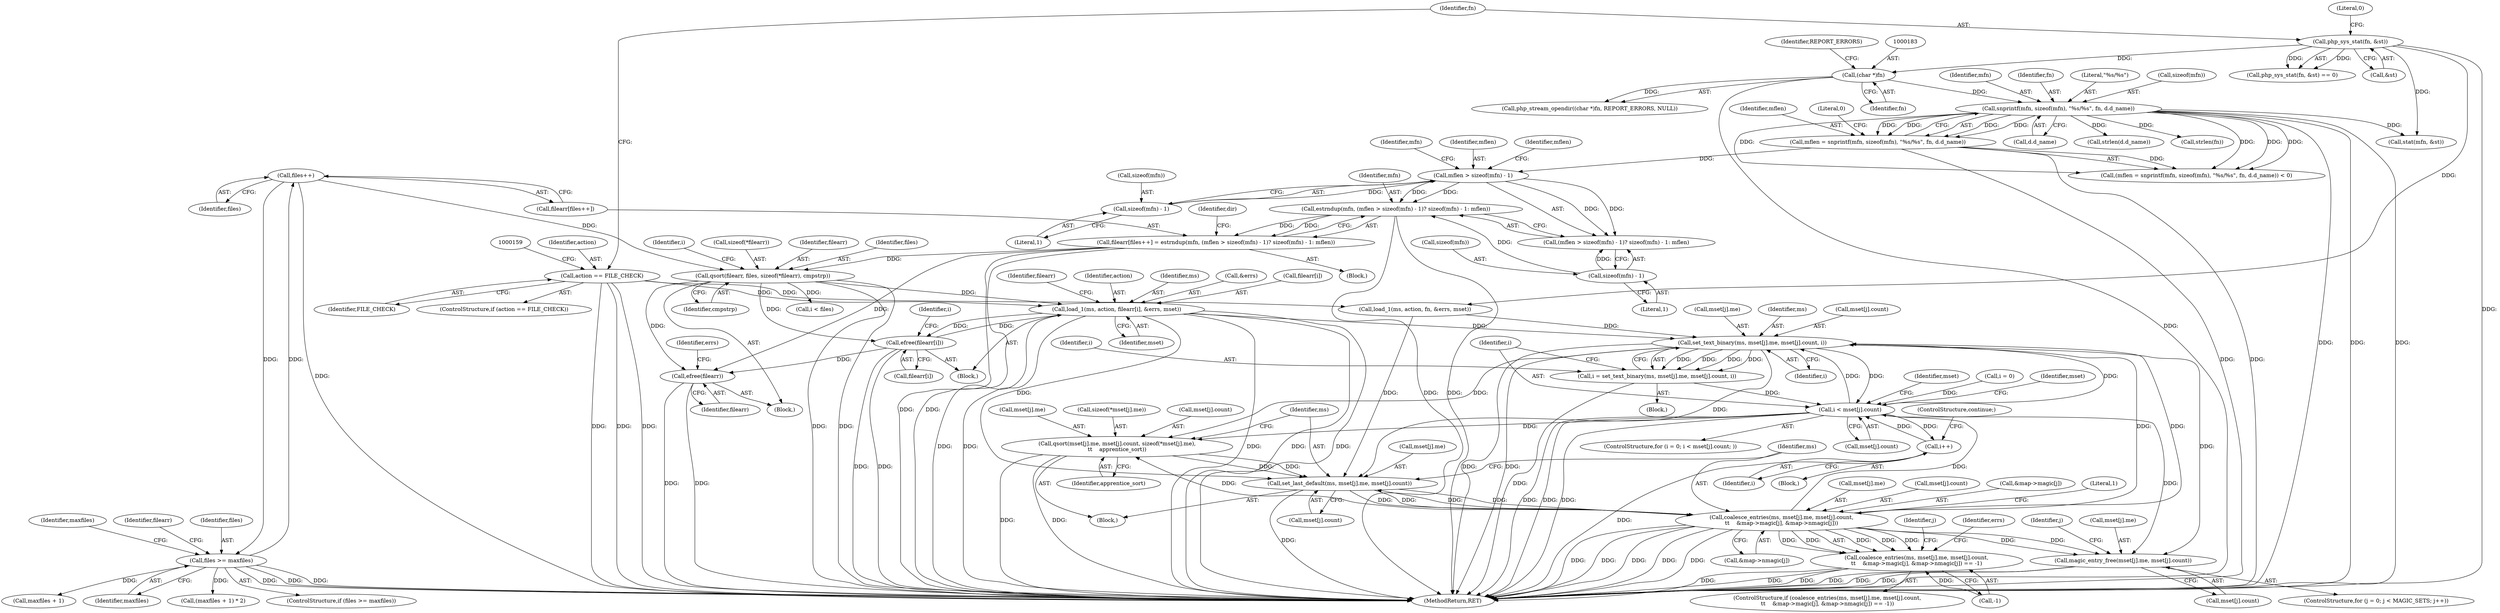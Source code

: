 digraph "0_php_a72cd07f2983dc43a6bb35209dc4687852e53c09@pointer" {
"1000315" [label="(Call,load_1(ms, action, filearr[i], &errs, mset))"];
"1000155" [label="(Call,action == FILE_CHECK)"];
"1000298" [label="(Call,qsort(filearr, files, sizeof(*filearr), cmpstrp))"];
"1000277" [label="(Call,filearr[files++] = estrndup(mfn, (mflen > sizeof(mfn) - 1)? sizeof(mfn) - 1: mflen))"];
"1000282" [label="(Call,estrndup(mfn, (mflen > sizeof(mfn) - 1)? sizeof(mfn) - 1: mflen))"];
"1000285" [label="(Call,mflen > sizeof(mfn) - 1)"];
"1000202" [label="(Call,mflen = snprintf(mfn, sizeof(mfn), \"%s/%s\", fn, d.d_name))"];
"1000204" [label="(Call,snprintf(mfn, sizeof(mfn), \"%s/%s\", fn, d.d_name))"];
"1000182" [label="(Call,(char *)fn)"];
"1000167" [label="(Call,php_sys_stat(fn, &st))"];
"1000287" [label="(Call,sizeof(mfn) - 1)"];
"1000291" [label="(Call,sizeof(mfn) - 1)"];
"1000280" [label="(Call,files++)"];
"1000248" [label="(Call,files >= maxfiles)"];
"1000324" [label="(Call,efree(filearr[i]))"];
"1000315" [label="(Call,load_1(ms, action, filearr[i], &errs, mset))"];
"1000383" [label="(Call,set_text_binary(ms, mset[j].me, mset[j].count, i))"];
"1000355" [label="(Call,i < mset[j].count)"];
"1000378" [label="(Call,i++)"];
"1000396" [label="(Call,qsort(mset[j].me, mset[j].count, sizeof(*mset[j].me),\n\t\t    apprentice_sort))"];
"1000415" [label="(Call,set_last_default(ms, mset[j].me, mset[j].count))"];
"1000429" [label="(Call,coalesce_entries(ms, mset[j].me, mset[j].count,\n\t\t    &map->magic[j], &map->nmagic[j]))"];
"1000428" [label="(Call,coalesce_entries(ms, mset[j].me, mset[j].count,\n\t\t    &map->magic[j], &map->nmagic[j]) == -1)"];
"1000469" [label="(Call,magic_entry_free(mset[j].me, mset[j].count))"];
"1000381" [label="(Call,i = set_text_binary(ms, mset[j].me, mset[j].count, i))"];
"1000328" [label="(Call,efree(filearr))"];
"1000350" [label="(Block,)"];
"1000416" [label="(Identifier,ms)"];
"1000295" [label="(Identifier,mflen)"];
"1000441" [label="(Call,&map->magic[j])"];
"1000454" [label="(Literal,1)"];
"1000169" [label="(Call,&st)"];
"1000407" [label="(Call,sizeof(*mset[j].me))"];
"1000362" [label="(Block,)"];
"1000210" [label="(Call,d.d_name)"];
"1000247" [label="(ControlStructure,if (files >= maxfiles))"];
"1000254" [label="(Identifier,maxfiles)"];
"1000213" [label="(Literal,0)"];
"1000431" [label="(Call,mset[j].me)"];
"1000256" [label="(Call,maxfiles + 1)"];
"1000427" [label="(ControlStructure,if (coalesce_entries(ms, mset[j].me, mset[j].count,\n\t\t    &map->magic[j], &map->nmagic[j]) == -1))"];
"1000281" [label="(Identifier,files)"];
"1000203" [label="(Identifier,mflen)"];
"1000382" [label="(Identifier,i)"];
"1000414" [label="(Identifier,apprentice_sort)"];
"1000415" [label="(Call,set_last_default(ms, mset[j].me, mset[j].count))"];
"1000370" [label="(Identifier,mset)"];
"1000511" [label="(MethodReturn,RET)"];
"1000209" [label="(Identifier,fn)"];
"1000277" [label="(Call,filearr[files++] = estrndup(mfn, (mflen > sizeof(mfn) - 1)? sizeof(mfn) - 1: mflen))"];
"1000279" [label="(Identifier,filearr)"];
"1000357" [label="(Call,mset[j].count)"];
"1000196" [label="(Identifier,dir)"];
"1000234" [label="(Call,stat(mfn, &st))"];
"1000453" [label="(Call,-1)"];
"1000288" [label="(Call,sizeof(mfn))"];
"1000294" [label="(Literal,1)"];
"1000402" [label="(Call,mset[j].count)"];
"1000351" [label="(ControlStructure,for (i = 0; i < mset[j].count; ))"];
"1000325" [label="(Call,filearr[i])"];
"1000326" [label="(Identifier,filearr)"];
"1000331" [label="(Call,load_1(ms, action, fn, &errs, mset))"];
"1000155" [label="(Call,action == FILE_CHECK)"];
"1000208" [label="(Literal,\"%s/%s\")"];
"1000181" [label="(Call,php_stream_opendir((char *)fn, REPORT_ERRORS, NULL))"];
"1000379" [label="(Identifier,i)"];
"1000298" [label="(Call,qsort(filearr, files, sizeof(*filearr), cmpstrp))"];
"1000206" [label="(Call,sizeof(mfn))"];
"1000309" [label="(Call,i < files)"];
"1000300" [label="(Identifier,files)"];
"1000430" [label="(Identifier,ms)"];
"1000280" [label="(Call,files++)"];
"1000323" [label="(Identifier,mset)"];
"1000352" [label="(Call,i = 0)"];
"1000390" [label="(Call,mset[j].count)"];
"1000317" [label="(Identifier,action)"];
"1000385" [label="(Call,mset[j].me)"];
"1000284" [label="(Call,(mflen > sizeof(mfn) - 1)? sizeof(mfn) - 1: mflen)"];
"1000156" [label="(Identifier,action)"];
"1000304" [label="(Identifier,cmpstrp)"];
"1000399" [label="(Identifier,mset)"];
"1000167" [label="(Call,php_sys_stat(fn, &st))"];
"1000250" [label="(Identifier,maxfiles)"];
"1000324" [label="(Call,efree(filearr[i]))"];
"1000283" [label="(Identifier,mfn)"];
"1000168" [label="(Identifier,fn)"];
"1000381" [label="(Call,i = set_text_binary(ms, mset[j].me, mset[j].count, i))"];
"1000316" [label="(Identifier,ms)"];
"1000314" [label="(Block,)"];
"1000460" [label="(ControlStructure,for (j = 0; j < MAGIC_SETS; j++))"];
"1000154" [label="(ControlStructure,if (action == FILE_CHECK))"];
"1000475" [label="(Call,mset[j].count)"];
"1000307" [label="(Identifier,i)"];
"1000384" [label="(Identifier,ms)"];
"1000166" [label="(Call,php_sys_stat(fn, &st) == 0)"];
"1000469" [label="(Call,magic_entry_free(mset[j].me, mset[j].count))"];
"1000282" [label="(Call,estrndup(mfn, (mflen > sizeof(mfn) - 1)? sizeof(mfn) - 1: mflen))"];
"1000285" [label="(Call,mflen > sizeof(mfn) - 1)"];
"1000380" [label="(ControlStructure,continue;)"];
"1000377" [label="(Block,)"];
"1000248" [label="(Call,files >= maxfiles)"];
"1000378" [label="(Call,i++)"];
"1000204" [label="(Call,snprintf(mfn, sizeof(mfn), \"%s/%s\", fn, d.d_name))"];
"1000468" [label="(Identifier,j)"];
"1000313" [label="(Identifier,i)"];
"1000292" [label="(Call,sizeof(mfn))"];
"1000287" [label="(Call,sizeof(mfn) - 1)"];
"1000185" [label="(Identifier,REPORT_ERRORS)"];
"1000436" [label="(Call,mset[j].count)"];
"1000349" [label="(Identifier,j)"];
"1000182" [label="(Call,(char *)fn)"];
"1000328" [label="(Call,efree(filearr))"];
"1000301" [label="(Call,sizeof(*filearr))"];
"1000339" [label="(Identifier,errs)"];
"1000199" [label="(Block,)"];
"1000293" [label="(Identifier,mfn)"];
"1000202" [label="(Call,mflen = snprintf(mfn, sizeof(mfn), \"%s/%s\", fn, d.d_name))"];
"1000457" [label="(Identifier,errs)"];
"1000201" [label="(Call,(mflen = snprintf(mfn, sizeof(mfn), \"%s/%s\", fn, d.d_name)) < 0)"];
"1000395" [label="(Identifier,i)"];
"1000356" [label="(Identifier,i)"];
"1000383" [label="(Call,set_text_binary(ms, mset[j].me, mset[j].count, i))"];
"1000321" [label="(Call,&errs)"];
"1000249" [label="(Identifier,files)"];
"1000205" [label="(Identifier,mfn)"];
"1000184" [label="(Identifier,fn)"];
"1000176" [label="(Block,)"];
"1000318" [label="(Call,filearr[i])"];
"1000315" [label="(Call,load_1(ms, action, filearr[i], &errs, mset))"];
"1000278" [label="(Call,filearr[files++])"];
"1000428" [label="(Call,coalesce_entries(ms, mset[j].me, mset[j].count,\n\t\t    &map->magic[j], &map->nmagic[j]) == -1)"];
"1000221" [label="(Call,strlen(d.d_name))"];
"1000417" [label="(Call,mset[j].me)"];
"1000355" [label="(Call,i < mset[j].count)"];
"1000447" [label="(Call,&map->nmagic[j])"];
"1000171" [label="(Literal,0)"];
"1000157" [label="(Identifier,FILE_CHECK)"];
"1000397" [label="(Call,mset[j].me)"];
"1000299" [label="(Identifier,filearr)"];
"1000470" [label="(Call,mset[j].me)"];
"1000429" [label="(Call,coalesce_entries(ms, mset[j].me, mset[j].count,\n\t\t    &map->magic[j], &map->nmagic[j]))"];
"1000396" [label="(Call,qsort(mset[j].me, mset[j].count, sizeof(*mset[j].me),\n\t\t    apprentice_sort))"];
"1000291" [label="(Call,sizeof(mfn) - 1)"];
"1000286" [label="(Identifier,mflen)"];
"1000290" [label="(Literal,1)"];
"1000329" [label="(Identifier,filearr)"];
"1000422" [label="(Call,mset[j].count)"];
"1000218" [label="(Call,strlen(fn))"];
"1000255" [label="(Call,(maxfiles + 1) * 2)"];
"1000315" -> "1000314"  [label="AST: "];
"1000315" -> "1000323"  [label="CFG: "];
"1000316" -> "1000315"  [label="AST: "];
"1000317" -> "1000315"  [label="AST: "];
"1000318" -> "1000315"  [label="AST: "];
"1000321" -> "1000315"  [label="AST: "];
"1000323" -> "1000315"  [label="AST: "];
"1000326" -> "1000315"  [label="CFG: "];
"1000315" -> "1000511"  [label="DDG: "];
"1000315" -> "1000511"  [label="DDG: "];
"1000315" -> "1000511"  [label="DDG: "];
"1000315" -> "1000511"  [label="DDG: "];
"1000315" -> "1000511"  [label="DDG: "];
"1000155" -> "1000315"  [label="DDG: "];
"1000298" -> "1000315"  [label="DDG: "];
"1000324" -> "1000315"  [label="DDG: "];
"1000315" -> "1000324"  [label="DDG: "];
"1000315" -> "1000383"  [label="DDG: "];
"1000315" -> "1000415"  [label="DDG: "];
"1000155" -> "1000154"  [label="AST: "];
"1000155" -> "1000157"  [label="CFG: "];
"1000156" -> "1000155"  [label="AST: "];
"1000157" -> "1000155"  [label="AST: "];
"1000159" -> "1000155"  [label="CFG: "];
"1000168" -> "1000155"  [label="CFG: "];
"1000155" -> "1000511"  [label="DDG: "];
"1000155" -> "1000511"  [label="DDG: "];
"1000155" -> "1000511"  [label="DDG: "];
"1000155" -> "1000331"  [label="DDG: "];
"1000298" -> "1000176"  [label="AST: "];
"1000298" -> "1000304"  [label="CFG: "];
"1000299" -> "1000298"  [label="AST: "];
"1000300" -> "1000298"  [label="AST: "];
"1000301" -> "1000298"  [label="AST: "];
"1000304" -> "1000298"  [label="AST: "];
"1000307" -> "1000298"  [label="CFG: "];
"1000298" -> "1000511"  [label="DDG: "];
"1000298" -> "1000511"  [label="DDG: "];
"1000277" -> "1000298"  [label="DDG: "];
"1000280" -> "1000298"  [label="DDG: "];
"1000298" -> "1000309"  [label="DDG: "];
"1000298" -> "1000324"  [label="DDG: "];
"1000298" -> "1000328"  [label="DDG: "];
"1000277" -> "1000199"  [label="AST: "];
"1000277" -> "1000282"  [label="CFG: "];
"1000278" -> "1000277"  [label="AST: "];
"1000282" -> "1000277"  [label="AST: "];
"1000196" -> "1000277"  [label="CFG: "];
"1000277" -> "1000511"  [label="DDG: "];
"1000277" -> "1000511"  [label="DDG: "];
"1000282" -> "1000277"  [label="DDG: "];
"1000282" -> "1000277"  [label="DDG: "];
"1000277" -> "1000328"  [label="DDG: "];
"1000282" -> "1000284"  [label="CFG: "];
"1000283" -> "1000282"  [label="AST: "];
"1000284" -> "1000282"  [label="AST: "];
"1000282" -> "1000511"  [label="DDG: "];
"1000282" -> "1000511"  [label="DDG: "];
"1000285" -> "1000282"  [label="DDG: "];
"1000285" -> "1000282"  [label="DDG: "];
"1000291" -> "1000282"  [label="DDG: "];
"1000285" -> "1000284"  [label="AST: "];
"1000285" -> "1000287"  [label="CFG: "];
"1000286" -> "1000285"  [label="AST: "];
"1000287" -> "1000285"  [label="AST: "];
"1000293" -> "1000285"  [label="CFG: "];
"1000295" -> "1000285"  [label="CFG: "];
"1000202" -> "1000285"  [label="DDG: "];
"1000287" -> "1000285"  [label="DDG: "];
"1000285" -> "1000284"  [label="DDG: "];
"1000285" -> "1000284"  [label="DDG: "];
"1000202" -> "1000201"  [label="AST: "];
"1000202" -> "1000204"  [label="CFG: "];
"1000203" -> "1000202"  [label="AST: "];
"1000204" -> "1000202"  [label="AST: "];
"1000213" -> "1000202"  [label="CFG: "];
"1000202" -> "1000511"  [label="DDG: "];
"1000202" -> "1000511"  [label="DDG: "];
"1000202" -> "1000201"  [label="DDG: "];
"1000204" -> "1000202"  [label="DDG: "];
"1000204" -> "1000202"  [label="DDG: "];
"1000204" -> "1000202"  [label="DDG: "];
"1000204" -> "1000202"  [label="DDG: "];
"1000204" -> "1000210"  [label="CFG: "];
"1000205" -> "1000204"  [label="AST: "];
"1000206" -> "1000204"  [label="AST: "];
"1000208" -> "1000204"  [label="AST: "];
"1000209" -> "1000204"  [label="AST: "];
"1000210" -> "1000204"  [label="AST: "];
"1000204" -> "1000511"  [label="DDG: "];
"1000204" -> "1000511"  [label="DDG: "];
"1000204" -> "1000511"  [label="DDG: "];
"1000204" -> "1000201"  [label="DDG: "];
"1000204" -> "1000201"  [label="DDG: "];
"1000204" -> "1000201"  [label="DDG: "];
"1000204" -> "1000201"  [label="DDG: "];
"1000182" -> "1000204"  [label="DDG: "];
"1000204" -> "1000218"  [label="DDG: "];
"1000204" -> "1000221"  [label="DDG: "];
"1000204" -> "1000234"  [label="DDG: "];
"1000182" -> "1000181"  [label="AST: "];
"1000182" -> "1000184"  [label="CFG: "];
"1000183" -> "1000182"  [label="AST: "];
"1000184" -> "1000182"  [label="AST: "];
"1000185" -> "1000182"  [label="CFG: "];
"1000182" -> "1000511"  [label="DDG: "];
"1000182" -> "1000181"  [label="DDG: "];
"1000167" -> "1000182"  [label="DDG: "];
"1000167" -> "1000166"  [label="AST: "];
"1000167" -> "1000169"  [label="CFG: "];
"1000168" -> "1000167"  [label="AST: "];
"1000169" -> "1000167"  [label="AST: "];
"1000171" -> "1000167"  [label="CFG: "];
"1000167" -> "1000511"  [label="DDG: "];
"1000167" -> "1000166"  [label="DDG: "];
"1000167" -> "1000166"  [label="DDG: "];
"1000167" -> "1000234"  [label="DDG: "];
"1000167" -> "1000331"  [label="DDG: "];
"1000287" -> "1000290"  [label="CFG: "];
"1000288" -> "1000287"  [label="AST: "];
"1000290" -> "1000287"  [label="AST: "];
"1000291" -> "1000284"  [label="AST: "];
"1000291" -> "1000294"  [label="CFG: "];
"1000292" -> "1000291"  [label="AST: "];
"1000294" -> "1000291"  [label="AST: "];
"1000284" -> "1000291"  [label="CFG: "];
"1000291" -> "1000284"  [label="DDG: "];
"1000280" -> "1000278"  [label="AST: "];
"1000280" -> "1000281"  [label="CFG: "];
"1000281" -> "1000280"  [label="AST: "];
"1000278" -> "1000280"  [label="CFG: "];
"1000280" -> "1000511"  [label="DDG: "];
"1000280" -> "1000248"  [label="DDG: "];
"1000248" -> "1000280"  [label="DDG: "];
"1000248" -> "1000247"  [label="AST: "];
"1000248" -> "1000250"  [label="CFG: "];
"1000249" -> "1000248"  [label="AST: "];
"1000250" -> "1000248"  [label="AST: "];
"1000254" -> "1000248"  [label="CFG: "];
"1000279" -> "1000248"  [label="CFG: "];
"1000248" -> "1000511"  [label="DDG: "];
"1000248" -> "1000511"  [label="DDG: "];
"1000248" -> "1000511"  [label="DDG: "];
"1000248" -> "1000255"  [label="DDG: "];
"1000248" -> "1000256"  [label="DDG: "];
"1000324" -> "1000314"  [label="AST: "];
"1000324" -> "1000325"  [label="CFG: "];
"1000325" -> "1000324"  [label="AST: "];
"1000313" -> "1000324"  [label="CFG: "];
"1000324" -> "1000511"  [label="DDG: "];
"1000324" -> "1000511"  [label="DDG: "];
"1000324" -> "1000328"  [label="DDG: "];
"1000383" -> "1000381"  [label="AST: "];
"1000383" -> "1000395"  [label="CFG: "];
"1000384" -> "1000383"  [label="AST: "];
"1000385" -> "1000383"  [label="AST: "];
"1000390" -> "1000383"  [label="AST: "];
"1000395" -> "1000383"  [label="AST: "];
"1000381" -> "1000383"  [label="CFG: "];
"1000383" -> "1000511"  [label="DDG: "];
"1000383" -> "1000511"  [label="DDG: "];
"1000383" -> "1000355"  [label="DDG: "];
"1000383" -> "1000381"  [label="DDG: "];
"1000383" -> "1000381"  [label="DDG: "];
"1000383" -> "1000381"  [label="DDG: "];
"1000383" -> "1000381"  [label="DDG: "];
"1000331" -> "1000383"  [label="DDG: "];
"1000429" -> "1000383"  [label="DDG: "];
"1000429" -> "1000383"  [label="DDG: "];
"1000355" -> "1000383"  [label="DDG: "];
"1000355" -> "1000383"  [label="DDG: "];
"1000383" -> "1000396"  [label="DDG: "];
"1000383" -> "1000415"  [label="DDG: "];
"1000383" -> "1000469"  [label="DDG: "];
"1000355" -> "1000351"  [label="AST: "];
"1000355" -> "1000357"  [label="CFG: "];
"1000356" -> "1000355"  [label="AST: "];
"1000357" -> "1000355"  [label="AST: "];
"1000370" -> "1000355"  [label="CFG: "];
"1000399" -> "1000355"  [label="CFG: "];
"1000355" -> "1000511"  [label="DDG: "];
"1000355" -> "1000511"  [label="DDG: "];
"1000355" -> "1000511"  [label="DDG: "];
"1000352" -> "1000355"  [label="DDG: "];
"1000378" -> "1000355"  [label="DDG: "];
"1000381" -> "1000355"  [label="DDG: "];
"1000429" -> "1000355"  [label="DDG: "];
"1000355" -> "1000378"  [label="DDG: "];
"1000355" -> "1000396"  [label="DDG: "];
"1000355" -> "1000469"  [label="DDG: "];
"1000378" -> "1000377"  [label="AST: "];
"1000378" -> "1000379"  [label="CFG: "];
"1000379" -> "1000378"  [label="AST: "];
"1000380" -> "1000378"  [label="CFG: "];
"1000378" -> "1000511"  [label="DDG: "];
"1000396" -> "1000350"  [label="AST: "];
"1000396" -> "1000414"  [label="CFG: "];
"1000397" -> "1000396"  [label="AST: "];
"1000402" -> "1000396"  [label="AST: "];
"1000407" -> "1000396"  [label="AST: "];
"1000414" -> "1000396"  [label="AST: "];
"1000416" -> "1000396"  [label="CFG: "];
"1000396" -> "1000511"  [label="DDG: "];
"1000396" -> "1000511"  [label="DDG: "];
"1000429" -> "1000396"  [label="DDG: "];
"1000396" -> "1000415"  [label="DDG: "];
"1000396" -> "1000415"  [label="DDG: "];
"1000415" -> "1000350"  [label="AST: "];
"1000415" -> "1000422"  [label="CFG: "];
"1000416" -> "1000415"  [label="AST: "];
"1000417" -> "1000415"  [label="AST: "];
"1000422" -> "1000415"  [label="AST: "];
"1000430" -> "1000415"  [label="CFG: "];
"1000415" -> "1000511"  [label="DDG: "];
"1000331" -> "1000415"  [label="DDG: "];
"1000429" -> "1000415"  [label="DDG: "];
"1000415" -> "1000429"  [label="DDG: "];
"1000415" -> "1000429"  [label="DDG: "];
"1000415" -> "1000429"  [label="DDG: "];
"1000429" -> "1000428"  [label="AST: "];
"1000429" -> "1000447"  [label="CFG: "];
"1000430" -> "1000429"  [label="AST: "];
"1000431" -> "1000429"  [label="AST: "];
"1000436" -> "1000429"  [label="AST: "];
"1000441" -> "1000429"  [label="AST: "];
"1000447" -> "1000429"  [label="AST: "];
"1000454" -> "1000429"  [label="CFG: "];
"1000429" -> "1000511"  [label="DDG: "];
"1000429" -> "1000511"  [label="DDG: "];
"1000429" -> "1000511"  [label="DDG: "];
"1000429" -> "1000511"  [label="DDG: "];
"1000429" -> "1000511"  [label="DDG: "];
"1000429" -> "1000428"  [label="DDG: "];
"1000429" -> "1000428"  [label="DDG: "];
"1000429" -> "1000428"  [label="DDG: "];
"1000429" -> "1000428"  [label="DDG: "];
"1000429" -> "1000428"  [label="DDG: "];
"1000429" -> "1000469"  [label="DDG: "];
"1000429" -> "1000469"  [label="DDG: "];
"1000428" -> "1000427"  [label="AST: "];
"1000428" -> "1000453"  [label="CFG: "];
"1000453" -> "1000428"  [label="AST: "];
"1000457" -> "1000428"  [label="CFG: "];
"1000349" -> "1000428"  [label="CFG: "];
"1000428" -> "1000511"  [label="DDG: "];
"1000428" -> "1000511"  [label="DDG: "];
"1000428" -> "1000511"  [label="DDG: "];
"1000453" -> "1000428"  [label="DDG: "];
"1000469" -> "1000460"  [label="AST: "];
"1000469" -> "1000475"  [label="CFG: "];
"1000470" -> "1000469"  [label="AST: "];
"1000475" -> "1000469"  [label="AST: "];
"1000468" -> "1000469"  [label="CFG: "];
"1000469" -> "1000511"  [label="DDG: "];
"1000469" -> "1000511"  [label="DDG: "];
"1000469" -> "1000511"  [label="DDG: "];
"1000381" -> "1000362"  [label="AST: "];
"1000382" -> "1000381"  [label="AST: "];
"1000356" -> "1000381"  [label="CFG: "];
"1000381" -> "1000511"  [label="DDG: "];
"1000328" -> "1000176"  [label="AST: "];
"1000328" -> "1000329"  [label="CFG: "];
"1000329" -> "1000328"  [label="AST: "];
"1000339" -> "1000328"  [label="CFG: "];
"1000328" -> "1000511"  [label="DDG: "];
"1000328" -> "1000511"  [label="DDG: "];
}

